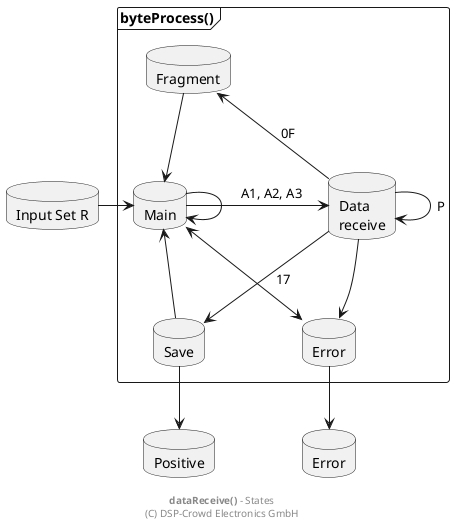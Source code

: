 
@startuml

' skinparam linetype ortho

database "Input Set R" as sIn
database "Positive" as sPos
database "Error" as sErrorOut

frame "byteProcess()" as pRcv {

  database "Main" as sMain

  database "Data\nreceive" as sRcv
  database "Save" as sSave
  database "Fragment" as sFrag
  database "Error" as sError
}

sIn -> sMain

sMain --> sMain

sFrag --> sMain
sFrag <-- sRcv : 0F

sMain -> sRcv : "\tA1, A2, A3"

sMain <-- sSave
sRcv --> sSave : 17
sRcv --> sRcv : P

sSave --> sPos

sMain <--> sError
sRcv --> sError

sError --> sErrorOut

footer **dataReceive()** - States\n(C) DSP-Crowd Electronics GmbH

@enduml

